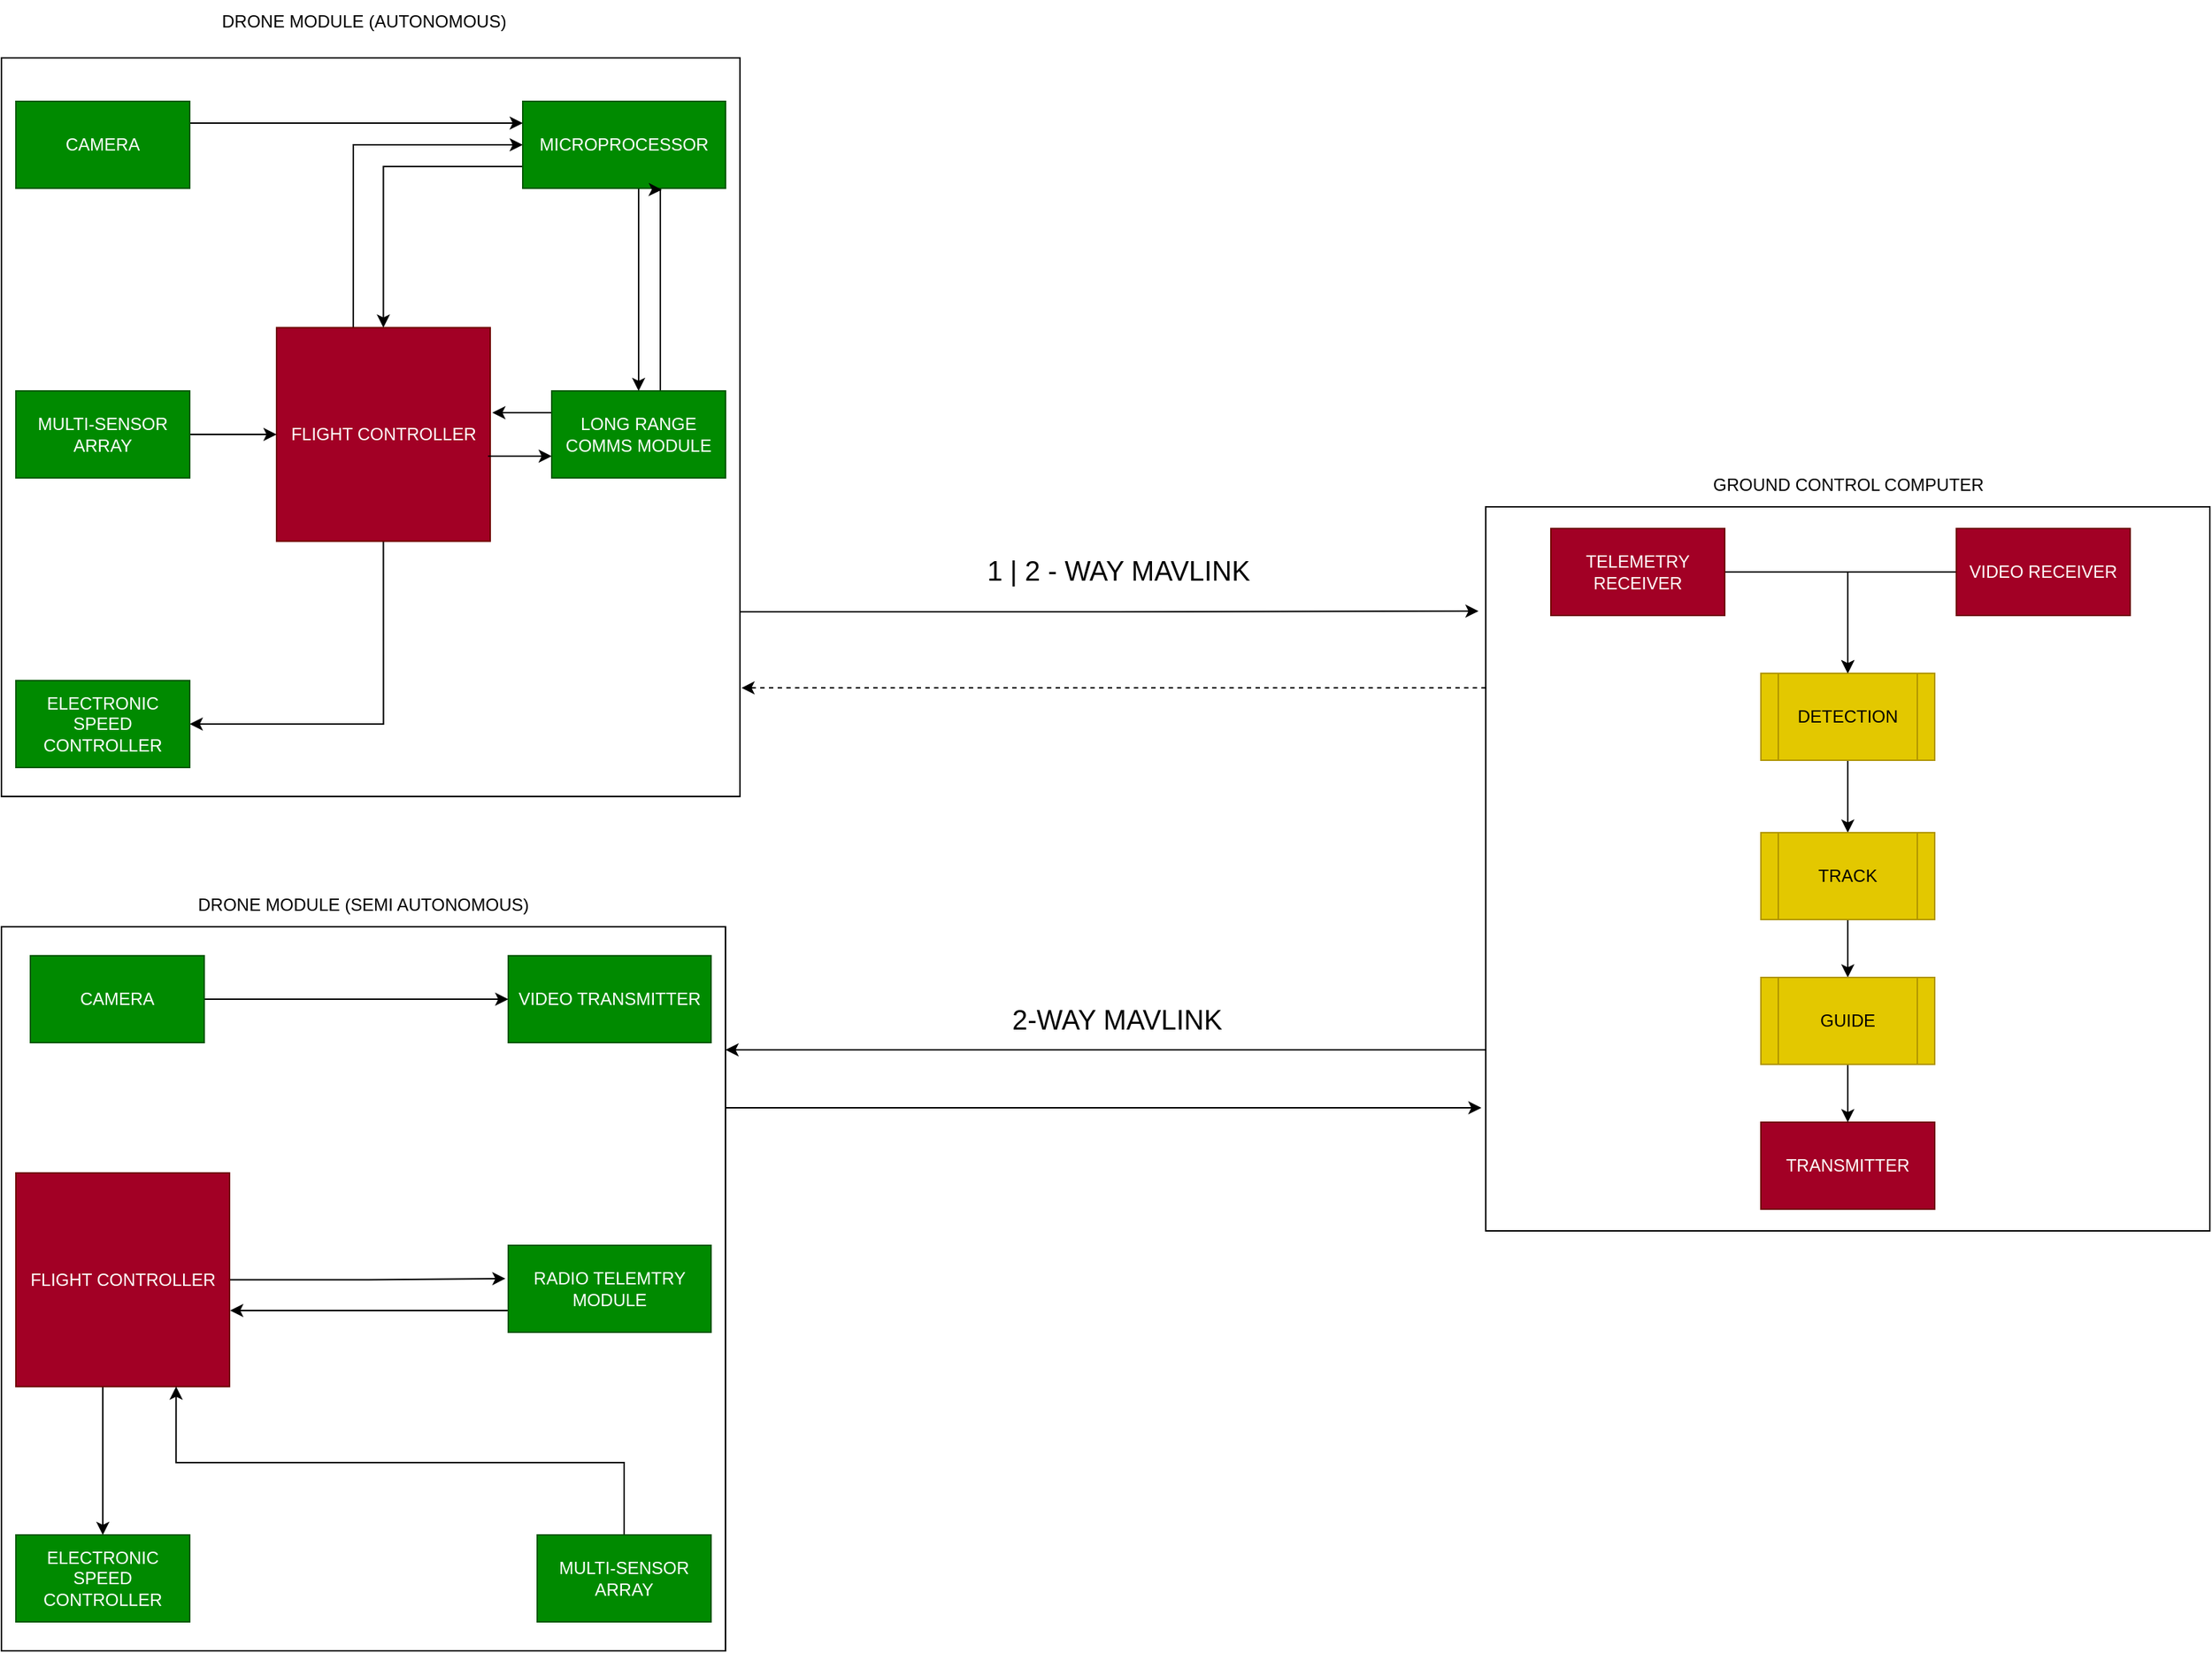 <mxfile version="21.5.0" type="device">
  <diagram name="Page-1" id="r33pR2lQ9C8Y5Hk1BLUV">
    <mxGraphModel dx="1912" dy="997" grid="1" gridSize="10" guides="1" tooltips="1" connect="1" arrows="1" fold="1" page="1" pageScale="1" pageWidth="850" pageHeight="1100" math="0" shadow="0">
      <root>
        <mxCell id="0" />
        <mxCell id="1" parent="0" />
        <mxCell id="tF9tg-GBczIxSNGtfHxp-27" style="edgeStyle=orthogonalEdgeStyle;rounded=0;orthogonalLoop=1;jettySize=auto;html=1;exitX=1;exitY=0.75;exitDx=0;exitDy=0;entryX=-0.01;entryY=0.144;entryDx=0;entryDy=0;entryPerimeter=0;" edge="1" parent="1" source="oihkyClCOjOfoxL4Y7NJ-1" target="oihkyClCOjOfoxL4Y7NJ-15">
          <mxGeometry relative="1" as="geometry" />
        </mxCell>
        <mxCell id="tF9tg-GBczIxSNGtfHxp-31" value="&lt;span style=&quot;font-size: 19px;&quot;&gt;1 | 2 - WAY MAVLINK&lt;/span&gt;" style="edgeLabel;html=1;align=center;verticalAlign=middle;resizable=0;points=[];" vertex="1" connectable="0" parent="tF9tg-GBczIxSNGtfHxp-27">
          <mxGeometry x="0.099" y="2" relative="1" as="geometry">
            <mxPoint x="-19" y="-25" as="offset" />
          </mxGeometry>
        </mxCell>
        <mxCell id="oihkyClCOjOfoxL4Y7NJ-1" value="" style="whiteSpace=wrap;html=1;aspect=fixed;" parent="1" vertex="1">
          <mxGeometry y="100" width="510" height="510" as="geometry" />
        </mxCell>
        <mxCell id="tF9tg-GBczIxSNGtfHxp-5" style="edgeStyle=orthogonalEdgeStyle;rounded=0;orthogonalLoop=1;jettySize=auto;html=1;exitX=0.359;exitY=-0.002;exitDx=0;exitDy=0;entryX=0;entryY=0.5;entryDx=0;entryDy=0;exitPerimeter=0;" edge="1" parent="1" source="oihkyClCOjOfoxL4Y7NJ-2" target="oihkyClCOjOfoxL4Y7NJ-6">
          <mxGeometry relative="1" as="geometry" />
        </mxCell>
        <mxCell id="tF9tg-GBczIxSNGtfHxp-12" style="edgeStyle=orthogonalEdgeStyle;rounded=0;orthogonalLoop=1;jettySize=auto;html=1;entryX=1;entryY=0.5;entryDx=0;entryDy=0;exitX=0.5;exitY=1;exitDx=0;exitDy=0;" edge="1" parent="1" source="oihkyClCOjOfoxL4Y7NJ-2" target="oihkyClCOjOfoxL4Y7NJ-5">
          <mxGeometry relative="1" as="geometry" />
        </mxCell>
        <mxCell id="oihkyClCOjOfoxL4Y7NJ-2" value="FLIGHT CONTROLLER" style="whiteSpace=wrap;html=1;aspect=fixed;fillColor=#a20025;fontColor=#ffffff;strokeColor=#6F0000;" parent="1" vertex="1">
          <mxGeometry x="190" y="286.25" width="147.5" height="147.5" as="geometry" />
        </mxCell>
        <mxCell id="oihkyClCOjOfoxL4Y7NJ-5" value="ELECTRONIC SPEED CONTROLLER" style="rounded=0;whiteSpace=wrap;html=1;fillColor=#008a00;fontColor=#ffffff;strokeColor=#005700;" parent="1" vertex="1">
          <mxGeometry x="10" y="530" width="120" height="60" as="geometry" />
        </mxCell>
        <mxCell id="tF9tg-GBczIxSNGtfHxp-3" style="edgeStyle=orthogonalEdgeStyle;rounded=0;orthogonalLoop=1;jettySize=auto;html=1;entryX=0.5;entryY=0;entryDx=0;entryDy=0;" edge="1" parent="1" source="oihkyClCOjOfoxL4Y7NJ-6" target="_xXzs5hKH4HrGxerKHfi-11">
          <mxGeometry relative="1" as="geometry">
            <Array as="points">
              <mxPoint x="440" y="230" />
              <mxPoint x="440" y="230" />
            </Array>
          </mxGeometry>
        </mxCell>
        <mxCell id="tF9tg-GBczIxSNGtfHxp-6" style="edgeStyle=orthogonalEdgeStyle;rounded=0;orthogonalLoop=1;jettySize=auto;html=1;exitX=0;exitY=0.75;exitDx=0;exitDy=0;" edge="1" parent="1" source="oihkyClCOjOfoxL4Y7NJ-6" target="oihkyClCOjOfoxL4Y7NJ-2">
          <mxGeometry relative="1" as="geometry" />
        </mxCell>
        <mxCell id="oihkyClCOjOfoxL4Y7NJ-6" value="MICROPROCESSOR" style="rounded=0;whiteSpace=wrap;html=1;fillColor=#008a00;fontColor=#ffffff;strokeColor=#005700;" parent="1" vertex="1">
          <mxGeometry x="360" y="130" width="140" height="60" as="geometry" />
        </mxCell>
        <mxCell id="oihkyClCOjOfoxL4Y7NJ-7" value="DRONE MODULE (AUTONOMOUS)" style="text;html=1;strokeColor=none;fillColor=none;align=center;verticalAlign=middle;whiteSpace=wrap;rounded=0;" parent="1" vertex="1">
          <mxGeometry x="107.5" y="60" width="285" height="30" as="geometry" />
        </mxCell>
        <mxCell id="tF9tg-GBczIxSNGtfHxp-2" style="edgeStyle=orthogonalEdgeStyle;rounded=0;orthogonalLoop=1;jettySize=auto;html=1;exitX=1;exitY=0.25;exitDx=0;exitDy=0;entryX=0;entryY=0.25;entryDx=0;entryDy=0;" edge="1" parent="1" source="oihkyClCOjOfoxL4Y7NJ-8" target="oihkyClCOjOfoxL4Y7NJ-6">
          <mxGeometry relative="1" as="geometry" />
        </mxCell>
        <mxCell id="oihkyClCOjOfoxL4Y7NJ-8" value="CAMERA" style="rounded=0;whiteSpace=wrap;html=1;fillColor=#008a00;fontColor=#ffffff;strokeColor=#005700;" parent="1" vertex="1">
          <mxGeometry x="10" y="130" width="120" height="60" as="geometry" />
        </mxCell>
        <mxCell id="tF9tg-GBczIxSNGtfHxp-9" style="edgeStyle=orthogonalEdgeStyle;rounded=0;orthogonalLoop=1;jettySize=auto;html=1;entryX=0;entryY=0.5;entryDx=0;entryDy=0;" edge="1" parent="1" source="oihkyClCOjOfoxL4Y7NJ-9" target="oihkyClCOjOfoxL4Y7NJ-2">
          <mxGeometry relative="1" as="geometry" />
        </mxCell>
        <mxCell id="oihkyClCOjOfoxL4Y7NJ-9" value="MULTI-SENSOR ARRAY" style="rounded=0;whiteSpace=wrap;html=1;fillColor=#008a00;fontColor=#ffffff;strokeColor=#005700;" parent="1" vertex="1">
          <mxGeometry x="10" y="330" width="120" height="60" as="geometry" />
        </mxCell>
        <mxCell id="tF9tg-GBczIxSNGtfHxp-25" style="edgeStyle=orthogonalEdgeStyle;rounded=0;orthogonalLoop=1;jettySize=auto;html=1;exitX=0;exitY=0.75;exitDx=0;exitDy=0;entryX=1;entryY=0.17;entryDx=0;entryDy=0;entryPerimeter=0;" edge="1" parent="1" source="oihkyClCOjOfoxL4Y7NJ-15" target="_uMvhVb0J8DyFUpc_xka-1">
          <mxGeometry relative="1" as="geometry" />
        </mxCell>
        <mxCell id="tF9tg-GBczIxSNGtfHxp-29" style="edgeStyle=orthogonalEdgeStyle;rounded=0;orthogonalLoop=1;jettySize=auto;html=1;exitX=0;exitY=0.25;exitDx=0;exitDy=0;entryX=1.002;entryY=0.853;entryDx=0;entryDy=0;entryPerimeter=0;dashed=1;" edge="1" parent="1" source="oihkyClCOjOfoxL4Y7NJ-15" target="oihkyClCOjOfoxL4Y7NJ-1">
          <mxGeometry relative="1" as="geometry">
            <mxPoint x="520" y="535" as="targetPoint" />
          </mxGeometry>
        </mxCell>
        <mxCell id="oihkyClCOjOfoxL4Y7NJ-15" value="" style="whiteSpace=wrap;html=1;aspect=fixed;" parent="1" vertex="1">
          <mxGeometry x="1025" y="410" width="500" height="500" as="geometry" />
        </mxCell>
        <mxCell id="oihkyClCOjOfoxL4Y7NJ-16" value="GROUND CONTROL COMPUTER" style="text;html=1;strokeColor=none;fillColor=none;align=center;verticalAlign=middle;whiteSpace=wrap;rounded=0;" parent="1" vertex="1">
          <mxGeometry x="1173" y="380" width="205" height="30" as="geometry" />
        </mxCell>
        <mxCell id="_xXzs5hKH4HrGxerKHfi-2" style="edgeStyle=orthogonalEdgeStyle;rounded=0;orthogonalLoop=1;jettySize=auto;html=1;" parent="1" source="oihkyClCOjOfoxL4Y7NJ-18" target="_xXzs5hKH4HrGxerKHfi-1" edge="1">
          <mxGeometry relative="1" as="geometry" />
        </mxCell>
        <mxCell id="oihkyClCOjOfoxL4Y7NJ-18" value="VIDEO RECEIVER" style="rounded=0;whiteSpace=wrap;html=1;fillColor=#a20025;fontColor=#ffffff;strokeColor=#6F0000;" parent="1" vertex="1">
          <mxGeometry x="1350" y="425" width="120" height="60" as="geometry" />
        </mxCell>
        <mxCell id="_Kn-l9ibnhNzPAkDkGM0-15" value="TRANSMITTER" style="rounded=0;whiteSpace=wrap;html=1;fillColor=#a20025;fontColor=#ffffff;strokeColor=#6F0000;" parent="1" vertex="1">
          <mxGeometry x="1215" y="835" width="120" height="60" as="geometry" />
        </mxCell>
        <mxCell id="tF9tg-GBczIxSNGtfHxp-26" style="edgeStyle=orthogonalEdgeStyle;rounded=0;orthogonalLoop=1;jettySize=auto;html=1;exitX=1;exitY=0.25;exitDx=0;exitDy=0;entryX=-0.006;entryY=0.83;entryDx=0;entryDy=0;entryPerimeter=0;" edge="1" parent="1" source="_uMvhVb0J8DyFUpc_xka-1" target="oihkyClCOjOfoxL4Y7NJ-15">
          <mxGeometry relative="1" as="geometry" />
        </mxCell>
        <mxCell id="_uMvhVb0J8DyFUpc_xka-1" value="" style="whiteSpace=wrap;html=1;aspect=fixed;" parent="1" vertex="1">
          <mxGeometry y="700" width="500" height="500" as="geometry" />
        </mxCell>
        <mxCell id="tF9tg-GBczIxSNGtfHxp-19" style="edgeStyle=orthogonalEdgeStyle;rounded=0;orthogonalLoop=1;jettySize=auto;html=1;entryX=0.5;entryY=0;entryDx=0;entryDy=0;" edge="1" parent="1" source="_uMvhVb0J8DyFUpc_xka-3" target="_uMvhVb0J8DyFUpc_xka-5">
          <mxGeometry relative="1" as="geometry">
            <Array as="points">
              <mxPoint x="70" y="1040" />
              <mxPoint x="70" y="1040" />
            </Array>
          </mxGeometry>
        </mxCell>
        <mxCell id="tF9tg-GBczIxSNGtfHxp-20" style="edgeStyle=orthogonalEdgeStyle;rounded=0;orthogonalLoop=1;jettySize=auto;html=1;entryX=-0.014;entryY=0.383;entryDx=0;entryDy=0;entryPerimeter=0;" edge="1" parent="1" source="_uMvhVb0J8DyFUpc_xka-3" target="_uMvhVb0J8DyFUpc_xka-15">
          <mxGeometry relative="1" as="geometry" />
        </mxCell>
        <mxCell id="_uMvhVb0J8DyFUpc_xka-3" value="FLIGHT CONTROLLER" style="whiteSpace=wrap;html=1;aspect=fixed;fillColor=#a20025;fontColor=#ffffff;strokeColor=#6F0000;" parent="1" vertex="1">
          <mxGeometry x="10" y="870" width="147.5" height="147.5" as="geometry" />
        </mxCell>
        <mxCell id="_uMvhVb0J8DyFUpc_xka-5" value="ELECTRONIC SPEED CONTROLLER" style="rounded=0;whiteSpace=wrap;html=1;fillColor=#008a00;fontColor=#ffffff;strokeColor=#005700;" parent="1" vertex="1">
          <mxGeometry x="10" y="1120" width="120" height="60" as="geometry" />
        </mxCell>
        <mxCell id="_uMvhVb0J8DyFUpc_xka-6" value="VIDEO TRANSMITTER" style="rounded=0;whiteSpace=wrap;html=1;fillColor=#008a00;fontColor=#ffffff;strokeColor=#005700;" parent="1" vertex="1">
          <mxGeometry x="350" y="720" width="140" height="60" as="geometry" />
        </mxCell>
        <mxCell id="_uMvhVb0J8DyFUpc_xka-7" value="DRONE MODULE (SEMI AUTONOMOUS)" style="text;html=1;strokeColor=none;fillColor=none;align=center;verticalAlign=middle;whiteSpace=wrap;rounded=0;" parent="1" vertex="1">
          <mxGeometry x="45" y="670" width="410" height="30" as="geometry" />
        </mxCell>
        <mxCell id="tF9tg-GBczIxSNGtfHxp-22" style="edgeStyle=orthogonalEdgeStyle;rounded=0;orthogonalLoop=1;jettySize=auto;html=1;entryX=0;entryY=0.5;entryDx=0;entryDy=0;" edge="1" parent="1" source="_uMvhVb0J8DyFUpc_xka-9" target="_uMvhVb0J8DyFUpc_xka-6">
          <mxGeometry relative="1" as="geometry" />
        </mxCell>
        <mxCell id="_uMvhVb0J8DyFUpc_xka-9" value="CAMERA" style="rounded=0;whiteSpace=wrap;html=1;fillColor=#008a00;fontColor=#ffffff;strokeColor=#005700;" parent="1" vertex="1">
          <mxGeometry x="20" y="720" width="120" height="60" as="geometry" />
        </mxCell>
        <mxCell id="tF9tg-GBczIxSNGtfHxp-24" style="edgeStyle=orthogonalEdgeStyle;rounded=0;orthogonalLoop=1;jettySize=auto;html=1;entryX=0.75;entryY=1;entryDx=0;entryDy=0;" edge="1" parent="1" source="_uMvhVb0J8DyFUpc_xka-11" target="_uMvhVb0J8DyFUpc_xka-3">
          <mxGeometry relative="1" as="geometry">
            <Array as="points">
              <mxPoint x="430" y="1070" />
              <mxPoint x="121" y="1070" />
            </Array>
          </mxGeometry>
        </mxCell>
        <mxCell id="_uMvhVb0J8DyFUpc_xka-11" value="MULTI-SENSOR ARRAY" style="rounded=0;whiteSpace=wrap;html=1;fillColor=#008a00;fontColor=#ffffff;strokeColor=#005700;" parent="1" vertex="1">
          <mxGeometry x="370" y="1120" width="120" height="60" as="geometry" />
        </mxCell>
        <mxCell id="tF9tg-GBczIxSNGtfHxp-21" style="edgeStyle=orthogonalEdgeStyle;rounded=0;orthogonalLoop=1;jettySize=auto;html=1;exitX=0;exitY=0.75;exitDx=0;exitDy=0;entryX=1.003;entryY=0.644;entryDx=0;entryDy=0;entryPerimeter=0;" edge="1" parent="1" source="_uMvhVb0J8DyFUpc_xka-15" target="_uMvhVb0J8DyFUpc_xka-3">
          <mxGeometry relative="1" as="geometry" />
        </mxCell>
        <mxCell id="_uMvhVb0J8DyFUpc_xka-15" value="RADIO TELEMTRY MODULE" style="rounded=0;whiteSpace=wrap;html=1;fillColor=#008a00;fontColor=#ffffff;strokeColor=#005700;" parent="1" vertex="1">
          <mxGeometry x="350" y="920" width="140" height="60" as="geometry" />
        </mxCell>
        <mxCell id="_xXzs5hKH4HrGxerKHfi-5" style="edgeStyle=orthogonalEdgeStyle;rounded=0;orthogonalLoop=1;jettySize=auto;html=1;exitX=0.5;exitY=1;exitDx=0;exitDy=0;" parent="1" source="_xXzs5hKH4HrGxerKHfi-1" target="_xXzs5hKH4HrGxerKHfi-4" edge="1">
          <mxGeometry relative="1" as="geometry" />
        </mxCell>
        <mxCell id="_xXzs5hKH4HrGxerKHfi-1" value="DETECTION" style="shape=process;whiteSpace=wrap;html=1;backgroundOutline=1;fillColor=#e3c800;fontColor=#000000;strokeColor=#B09500;" parent="1" vertex="1">
          <mxGeometry x="1215" y="525" width="120" height="60" as="geometry" />
        </mxCell>
        <mxCell id="_xXzs5hKH4HrGxerKHfi-7" style="edgeStyle=orthogonalEdgeStyle;rounded=0;orthogonalLoop=1;jettySize=auto;html=1;exitX=0.5;exitY=1;exitDx=0;exitDy=0;" parent="1" source="_xXzs5hKH4HrGxerKHfi-4" target="_xXzs5hKH4HrGxerKHfi-6" edge="1">
          <mxGeometry relative="1" as="geometry" />
        </mxCell>
        <mxCell id="_xXzs5hKH4HrGxerKHfi-4" value="TRACK" style="shape=process;whiteSpace=wrap;html=1;backgroundOutline=1;fillColor=#e3c800;fontColor=#000000;strokeColor=#B09500;" parent="1" vertex="1">
          <mxGeometry x="1215" y="635" width="120" height="60" as="geometry" />
        </mxCell>
        <mxCell id="_xXzs5hKH4HrGxerKHfi-8" style="edgeStyle=orthogonalEdgeStyle;rounded=0;orthogonalLoop=1;jettySize=auto;html=1;" parent="1" source="_xXzs5hKH4HrGxerKHfi-6" target="_Kn-l9ibnhNzPAkDkGM0-15" edge="1">
          <mxGeometry relative="1" as="geometry" />
        </mxCell>
        <mxCell id="_xXzs5hKH4HrGxerKHfi-6" value="GUIDE" style="shape=process;whiteSpace=wrap;html=1;backgroundOutline=1;fillColor=#e3c800;fontColor=#000000;strokeColor=#B09500;" parent="1" vertex="1">
          <mxGeometry x="1215" y="735" width="120" height="60" as="geometry" />
        </mxCell>
        <mxCell id="tF9tg-GBczIxSNGtfHxp-13" style="edgeStyle=orthogonalEdgeStyle;rounded=0;orthogonalLoop=1;jettySize=auto;html=1;exitX=0.75;exitY=0;exitDx=0;exitDy=0;entryX=0.686;entryY=1.017;entryDx=0;entryDy=0;entryPerimeter=0;" edge="1" parent="1" source="_xXzs5hKH4HrGxerKHfi-11" target="oihkyClCOjOfoxL4Y7NJ-6">
          <mxGeometry relative="1" as="geometry">
            <mxPoint x="455" y="200" as="targetPoint" />
            <Array as="points">
              <mxPoint x="455" y="330" />
            </Array>
          </mxGeometry>
        </mxCell>
        <mxCell id="tF9tg-GBczIxSNGtfHxp-17" style="edgeStyle=orthogonalEdgeStyle;rounded=0;orthogonalLoop=1;jettySize=auto;html=1;exitX=0;exitY=0.25;exitDx=0;exitDy=0;entryX=1.01;entryY=0.398;entryDx=0;entryDy=0;entryPerimeter=0;" edge="1" parent="1" source="_xXzs5hKH4HrGxerKHfi-11" target="oihkyClCOjOfoxL4Y7NJ-2">
          <mxGeometry relative="1" as="geometry" />
        </mxCell>
        <mxCell id="tF9tg-GBczIxSNGtfHxp-18" style="edgeStyle=orthogonalEdgeStyle;rounded=0;orthogonalLoop=1;jettySize=auto;html=1;exitX=0;exitY=0.75;exitDx=0;exitDy=0;entryX=0.99;entryY=0.602;entryDx=0;entryDy=0;entryPerimeter=0;startArrow=classic;startFill=1;endArrow=none;endFill=0;" edge="1" parent="1" source="_xXzs5hKH4HrGxerKHfi-11" target="oihkyClCOjOfoxL4Y7NJ-2">
          <mxGeometry relative="1" as="geometry" />
        </mxCell>
        <mxCell id="_xXzs5hKH4HrGxerKHfi-11" value="LONG RANGE COMMS MODULE" style="rounded=0;whiteSpace=wrap;html=1;fillColor=#008a00;fontColor=#ffffff;strokeColor=#005700;" parent="1" vertex="1">
          <mxGeometry x="380" y="330" width="120" height="60" as="geometry" />
        </mxCell>
        <mxCell id="s1R_nBdTfsayVXpfCCJa-9" style="edgeStyle=orthogonalEdgeStyle;rounded=0;orthogonalLoop=1;jettySize=auto;html=1;entryX=0.5;entryY=0;entryDx=0;entryDy=0;" parent="1" source="s1R_nBdTfsayVXpfCCJa-8" target="_xXzs5hKH4HrGxerKHfi-1" edge="1">
          <mxGeometry relative="1" as="geometry" />
        </mxCell>
        <mxCell id="s1R_nBdTfsayVXpfCCJa-8" value="TELEMETRY RECEIVER" style="rounded=0;whiteSpace=wrap;html=1;fillColor=#a20025;fontColor=#ffffff;strokeColor=#6F0000;" parent="1" vertex="1">
          <mxGeometry x="1070" y="425" width="120" height="60" as="geometry" />
        </mxCell>
        <mxCell id="tF9tg-GBczIxSNGtfHxp-34" value="&lt;span style=&quot;font-size: 19px;&quot;&gt;2-WAY MAVLINK&lt;/span&gt;" style="edgeLabel;html=1;align=center;verticalAlign=middle;resizable=0;points=[];" vertex="1" connectable="0" parent="1">
          <mxGeometry x="770" y="765" as="geometry" />
        </mxCell>
      </root>
    </mxGraphModel>
  </diagram>
</mxfile>
